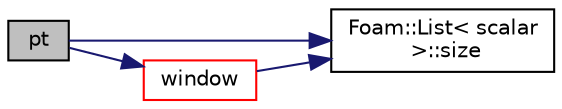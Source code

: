 digraph "pt"
{
  bgcolor="transparent";
  edge [fontname="Helvetica",fontsize="10",labelfontname="Helvetica",labelfontsize="10"];
  node [fontname="Helvetica",fontsize="10",shape=record];
  rankdir="LR";
  Node58 [label="pt",height=0.2,width=0.4,color="black", fillcolor="grey75", style="filled", fontcolor="black"];
  Node58 -> Node59 [color="midnightblue",fontsize="10",style="solid",fontname="Helvetica"];
  Node59 [label="Foam::List\< scalar\l \>::size",height=0.2,width=0.4,color="black",URL="$a26833.html#a47b3bf30da1eb3ab8076b5fbe00e0494",tooltip="Return the number of elements in the UList. "];
  Node58 -> Node60 [color="midnightblue",fontsize="10",style="solid",fontname="Helvetica"];
  Node60 [label="window",height=0.2,width=0.4,color="red",URL="$a30025.html#ad000944ca2be69bfeb3c1b8e7131a33a",tooltip="Return the nth window. "];
  Node60 -> Node59 [color="midnightblue",fontsize="10",style="solid",fontname="Helvetica"];
}

